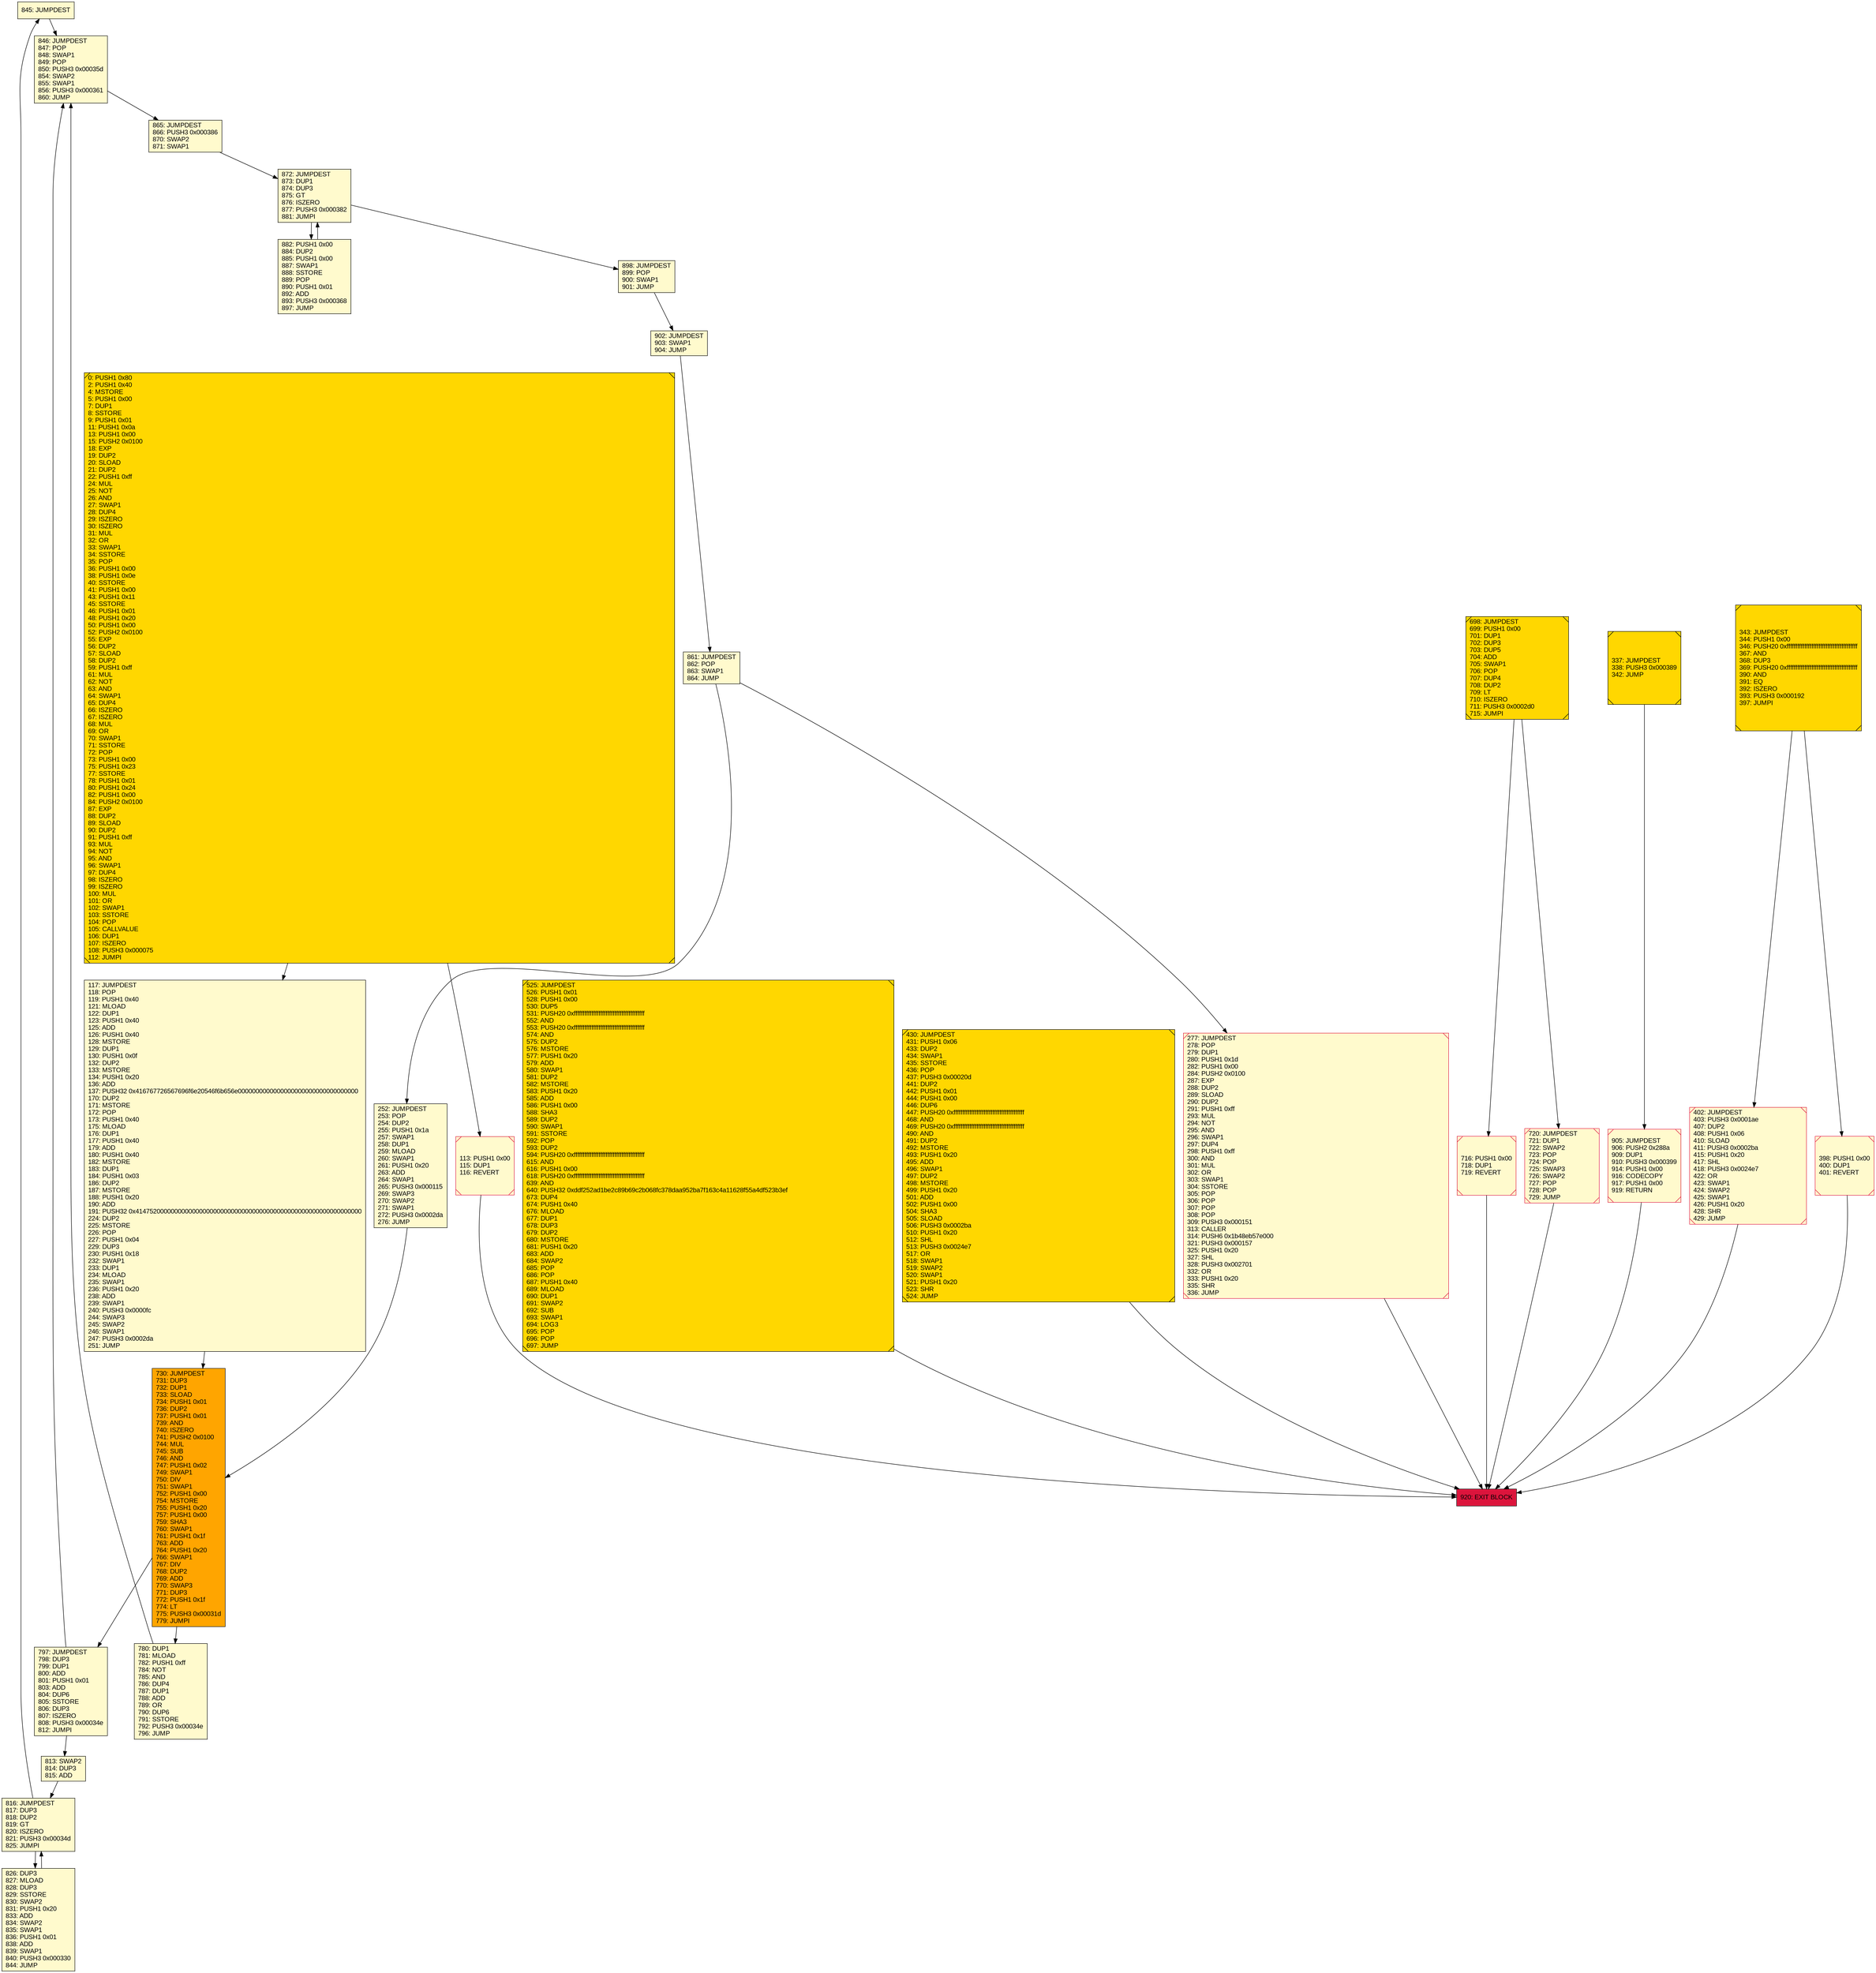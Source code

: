 digraph G {
bgcolor=transparent rankdir=UD;
node [shape=box style=filled color=black fillcolor=white fontname=arial fontcolor=black];
845 [label="845: JUMPDEST\l" fillcolor=lemonchiffon ];
277 [label="277: JUMPDEST\l278: POP\l279: DUP1\l280: PUSH1 0x1d\l282: PUSH1 0x00\l284: PUSH2 0x0100\l287: EXP\l288: DUP2\l289: SLOAD\l290: DUP2\l291: PUSH1 0xff\l293: MUL\l294: NOT\l295: AND\l296: SWAP1\l297: DUP4\l298: PUSH1 0xff\l300: AND\l301: MUL\l302: OR\l303: SWAP1\l304: SSTORE\l305: POP\l306: POP\l307: POP\l308: POP\l309: PUSH3 0x000151\l313: CALLER\l314: PUSH6 0x1b48eb57e000\l321: PUSH3 0x000157\l325: PUSH1 0x20\l327: SHL\l328: PUSH3 0x002701\l332: OR\l333: PUSH1 0x20\l335: SHR\l336: JUMP\l" fillcolor=lemonchiffon shape=Msquare color=crimson ];
872 [label="872: JUMPDEST\l873: DUP1\l874: DUP3\l875: GT\l876: ISZERO\l877: PUSH3 0x000382\l881: JUMPI\l" fillcolor=lemonchiffon ];
882 [label="882: PUSH1 0x00\l884: DUP2\l885: PUSH1 0x00\l887: SWAP1\l888: SSTORE\l889: POP\l890: PUSH1 0x01\l892: ADD\l893: PUSH3 0x000368\l897: JUMP\l" fillcolor=lemonchiffon ];
117 [label="117: JUMPDEST\l118: POP\l119: PUSH1 0x40\l121: MLOAD\l122: DUP1\l123: PUSH1 0x40\l125: ADD\l126: PUSH1 0x40\l128: MSTORE\l129: DUP1\l130: PUSH1 0x0f\l132: DUP2\l133: MSTORE\l134: PUSH1 0x20\l136: ADD\l137: PUSH32 0x416767726567696f6e20546f6b656e0000000000000000000000000000000000\l170: DUP2\l171: MSTORE\l172: POP\l173: PUSH1 0x40\l175: MLOAD\l176: DUP1\l177: PUSH1 0x40\l179: ADD\l180: PUSH1 0x40\l182: MSTORE\l183: DUP1\l184: PUSH1 0x03\l186: DUP2\l187: MSTORE\l188: PUSH1 0x20\l190: ADD\l191: PUSH32 0x4147520000000000000000000000000000000000000000000000000000000000\l224: DUP2\l225: MSTORE\l226: POP\l227: PUSH1 0x04\l229: DUP3\l230: PUSH1 0x18\l232: SWAP1\l233: DUP1\l234: MLOAD\l235: SWAP1\l236: PUSH1 0x20\l238: ADD\l239: SWAP1\l240: PUSH3 0x0000fc\l244: SWAP3\l245: SWAP2\l246: SWAP1\l247: PUSH3 0x0002da\l251: JUMP\l" fillcolor=lemonchiffon ];
905 [label="905: JUMPDEST\l906: PUSH2 0x288a\l909: DUP1\l910: PUSH3 0x000399\l914: PUSH1 0x00\l916: CODECOPY\l917: PUSH1 0x00\l919: RETURN\l" fillcolor=lemonchiffon shape=Msquare color=crimson ];
343 [label="343: JUMPDEST\l344: PUSH1 0x00\l346: PUSH20 0xffffffffffffffffffffffffffffffffffffffff\l367: AND\l368: DUP3\l369: PUSH20 0xffffffffffffffffffffffffffffffffffffffff\l390: AND\l391: EQ\l392: ISZERO\l393: PUSH3 0x000192\l397: JUMPI\l" fillcolor=lemonchiffon shape=Msquare fillcolor=gold ];
861 [label="861: JUMPDEST\l862: POP\l863: SWAP1\l864: JUMP\l" fillcolor=lemonchiffon ];
0 [label="0: PUSH1 0x80\l2: PUSH1 0x40\l4: MSTORE\l5: PUSH1 0x00\l7: DUP1\l8: SSTORE\l9: PUSH1 0x01\l11: PUSH1 0x0a\l13: PUSH1 0x00\l15: PUSH2 0x0100\l18: EXP\l19: DUP2\l20: SLOAD\l21: DUP2\l22: PUSH1 0xff\l24: MUL\l25: NOT\l26: AND\l27: SWAP1\l28: DUP4\l29: ISZERO\l30: ISZERO\l31: MUL\l32: OR\l33: SWAP1\l34: SSTORE\l35: POP\l36: PUSH1 0x00\l38: PUSH1 0x0e\l40: SSTORE\l41: PUSH1 0x00\l43: PUSH1 0x11\l45: SSTORE\l46: PUSH1 0x01\l48: PUSH1 0x20\l50: PUSH1 0x00\l52: PUSH2 0x0100\l55: EXP\l56: DUP2\l57: SLOAD\l58: DUP2\l59: PUSH1 0xff\l61: MUL\l62: NOT\l63: AND\l64: SWAP1\l65: DUP4\l66: ISZERO\l67: ISZERO\l68: MUL\l69: OR\l70: SWAP1\l71: SSTORE\l72: POP\l73: PUSH1 0x00\l75: PUSH1 0x23\l77: SSTORE\l78: PUSH1 0x01\l80: PUSH1 0x24\l82: PUSH1 0x00\l84: PUSH2 0x0100\l87: EXP\l88: DUP2\l89: SLOAD\l90: DUP2\l91: PUSH1 0xff\l93: MUL\l94: NOT\l95: AND\l96: SWAP1\l97: DUP4\l98: ISZERO\l99: ISZERO\l100: MUL\l101: OR\l102: SWAP1\l103: SSTORE\l104: POP\l105: CALLVALUE\l106: DUP1\l107: ISZERO\l108: PUSH3 0x000075\l112: JUMPI\l" fillcolor=lemonchiffon shape=Msquare fillcolor=gold ];
816 [label="816: JUMPDEST\l817: DUP3\l818: DUP2\l819: GT\l820: ISZERO\l821: PUSH3 0x00034d\l825: JUMPI\l" fillcolor=lemonchiffon ];
113 [label="113: PUSH1 0x00\l115: DUP1\l116: REVERT\l" fillcolor=lemonchiffon shape=Msquare color=crimson ];
698 [label="698: JUMPDEST\l699: PUSH1 0x00\l701: DUP1\l702: DUP3\l703: DUP5\l704: ADD\l705: SWAP1\l706: POP\l707: DUP4\l708: DUP2\l709: LT\l710: ISZERO\l711: PUSH3 0x0002d0\l715: JUMPI\l" fillcolor=lemonchiffon shape=Msquare fillcolor=gold ];
826 [label="826: DUP3\l827: MLOAD\l828: DUP3\l829: SSTORE\l830: SWAP2\l831: PUSH1 0x20\l833: ADD\l834: SWAP2\l835: SWAP1\l836: PUSH1 0x01\l838: ADD\l839: SWAP1\l840: PUSH3 0x000330\l844: JUMP\l" fillcolor=lemonchiffon ];
865 [label="865: JUMPDEST\l866: PUSH3 0x000386\l870: SWAP2\l871: SWAP1\l" fillcolor=lemonchiffon ];
898 [label="898: JUMPDEST\l899: POP\l900: SWAP1\l901: JUMP\l" fillcolor=lemonchiffon ];
402 [label="402: JUMPDEST\l403: PUSH3 0x0001ae\l407: DUP2\l408: PUSH1 0x06\l410: SLOAD\l411: PUSH3 0x0002ba\l415: PUSH1 0x20\l417: SHL\l418: PUSH3 0x0024e7\l422: OR\l423: SWAP1\l424: SWAP2\l425: SWAP1\l426: PUSH1 0x20\l428: SHR\l429: JUMP\l" fillcolor=lemonchiffon shape=Msquare color=crimson ];
920 [label="920: EXIT BLOCK\l" fillcolor=crimson ];
730 [label="730: JUMPDEST\l731: DUP3\l732: DUP1\l733: SLOAD\l734: PUSH1 0x01\l736: DUP2\l737: PUSH1 0x01\l739: AND\l740: ISZERO\l741: PUSH2 0x0100\l744: MUL\l745: SUB\l746: AND\l747: PUSH1 0x02\l749: SWAP1\l750: DIV\l751: SWAP1\l752: PUSH1 0x00\l754: MSTORE\l755: PUSH1 0x20\l757: PUSH1 0x00\l759: SHA3\l760: SWAP1\l761: PUSH1 0x1f\l763: ADD\l764: PUSH1 0x20\l766: SWAP1\l767: DIV\l768: DUP2\l769: ADD\l770: SWAP3\l771: DUP3\l772: PUSH1 0x1f\l774: LT\l775: PUSH3 0x00031d\l779: JUMPI\l" fillcolor=orange ];
797 [label="797: JUMPDEST\l798: DUP3\l799: DUP1\l800: ADD\l801: PUSH1 0x01\l803: ADD\l804: DUP6\l805: SSTORE\l806: DUP3\l807: ISZERO\l808: PUSH3 0x00034e\l812: JUMPI\l" fillcolor=lemonchiffon ];
337 [label="337: JUMPDEST\l338: PUSH3 0x000389\l342: JUMP\l" fillcolor=lemonchiffon shape=Msquare fillcolor=gold ];
252 [label="252: JUMPDEST\l253: POP\l254: DUP2\l255: PUSH1 0x1a\l257: SWAP1\l258: DUP1\l259: MLOAD\l260: SWAP1\l261: PUSH1 0x20\l263: ADD\l264: SWAP1\l265: PUSH3 0x000115\l269: SWAP3\l270: SWAP2\l271: SWAP1\l272: PUSH3 0x0002da\l276: JUMP\l" fillcolor=lemonchiffon ];
716 [label="716: PUSH1 0x00\l718: DUP1\l719: REVERT\l" fillcolor=lemonchiffon shape=Msquare color=crimson ];
813 [label="813: SWAP2\l814: DUP3\l815: ADD\l" fillcolor=lemonchiffon ];
398 [label="398: PUSH1 0x00\l400: DUP1\l401: REVERT\l" fillcolor=lemonchiffon shape=Msquare color=crimson ];
780 [label="780: DUP1\l781: MLOAD\l782: PUSH1 0xff\l784: NOT\l785: AND\l786: DUP4\l787: DUP1\l788: ADD\l789: OR\l790: DUP6\l791: SSTORE\l792: PUSH3 0x00034e\l796: JUMP\l" fillcolor=lemonchiffon ];
525 [label="525: JUMPDEST\l526: PUSH1 0x01\l528: PUSH1 0x00\l530: DUP5\l531: PUSH20 0xffffffffffffffffffffffffffffffffffffffff\l552: AND\l553: PUSH20 0xffffffffffffffffffffffffffffffffffffffff\l574: AND\l575: DUP2\l576: MSTORE\l577: PUSH1 0x20\l579: ADD\l580: SWAP1\l581: DUP2\l582: MSTORE\l583: PUSH1 0x20\l585: ADD\l586: PUSH1 0x00\l588: SHA3\l589: DUP2\l590: SWAP1\l591: SSTORE\l592: POP\l593: DUP2\l594: PUSH20 0xffffffffffffffffffffffffffffffffffffffff\l615: AND\l616: PUSH1 0x00\l618: PUSH20 0xffffffffffffffffffffffffffffffffffffffff\l639: AND\l640: PUSH32 0xddf252ad1be2c89b69c2b068fc378daa952ba7f163c4a11628f55a4df523b3ef\l673: DUP4\l674: PUSH1 0x40\l676: MLOAD\l677: DUP1\l678: DUP3\l679: DUP2\l680: MSTORE\l681: PUSH1 0x20\l683: ADD\l684: SWAP2\l685: POP\l686: POP\l687: PUSH1 0x40\l689: MLOAD\l690: DUP1\l691: SWAP2\l692: SUB\l693: SWAP1\l694: LOG3\l695: POP\l696: POP\l697: JUMP\l" fillcolor=lemonchiffon shape=Msquare fillcolor=gold ];
846 [label="846: JUMPDEST\l847: POP\l848: SWAP1\l849: POP\l850: PUSH3 0x00035d\l854: SWAP2\l855: SWAP1\l856: PUSH3 0x000361\l860: JUMP\l" fillcolor=lemonchiffon ];
902 [label="902: JUMPDEST\l903: SWAP1\l904: JUMP\l" fillcolor=lemonchiffon ];
430 [label="430: JUMPDEST\l431: PUSH1 0x06\l433: DUP2\l434: SWAP1\l435: SSTORE\l436: POP\l437: PUSH3 0x00020d\l441: DUP2\l442: PUSH1 0x01\l444: PUSH1 0x00\l446: DUP6\l447: PUSH20 0xffffffffffffffffffffffffffffffffffffffff\l468: AND\l469: PUSH20 0xffffffffffffffffffffffffffffffffffffffff\l490: AND\l491: DUP2\l492: MSTORE\l493: PUSH1 0x20\l495: ADD\l496: SWAP1\l497: DUP2\l498: MSTORE\l499: PUSH1 0x20\l501: ADD\l502: PUSH1 0x00\l504: SHA3\l505: SLOAD\l506: PUSH3 0x0002ba\l510: PUSH1 0x20\l512: SHL\l513: PUSH3 0x0024e7\l517: OR\l518: SWAP1\l519: SWAP2\l520: SWAP1\l521: PUSH1 0x20\l523: SHR\l524: JUMP\l" fillcolor=lemonchiffon shape=Msquare fillcolor=gold ];
720 [label="720: JUMPDEST\l721: DUP1\l722: SWAP2\l723: POP\l724: POP\l725: SWAP3\l726: SWAP2\l727: POP\l728: POP\l729: JUMP\l" fillcolor=lemonchiffon shape=Msquare color=crimson ];
872 -> 882;
882 -> 872;
730 -> 797;
780 -> 846;
113 -> 920;
0 -> 117;
861 -> 277;
402 -> 920;
816 -> 845;
905 -> 920;
337 -> 905;
865 -> 872;
872 -> 898;
277 -> 920;
0 -> 113;
816 -> 826;
826 -> 816;
117 -> 730;
343 -> 402;
846 -> 865;
861 -> 252;
813 -> 816;
898 -> 902;
343 -> 398;
430 -> 920;
720 -> 920;
730 -> 780;
525 -> 920;
797 -> 846;
698 -> 720;
845 -> 846;
252 -> 730;
716 -> 920;
398 -> 920;
797 -> 813;
698 -> 716;
902 -> 861;
}